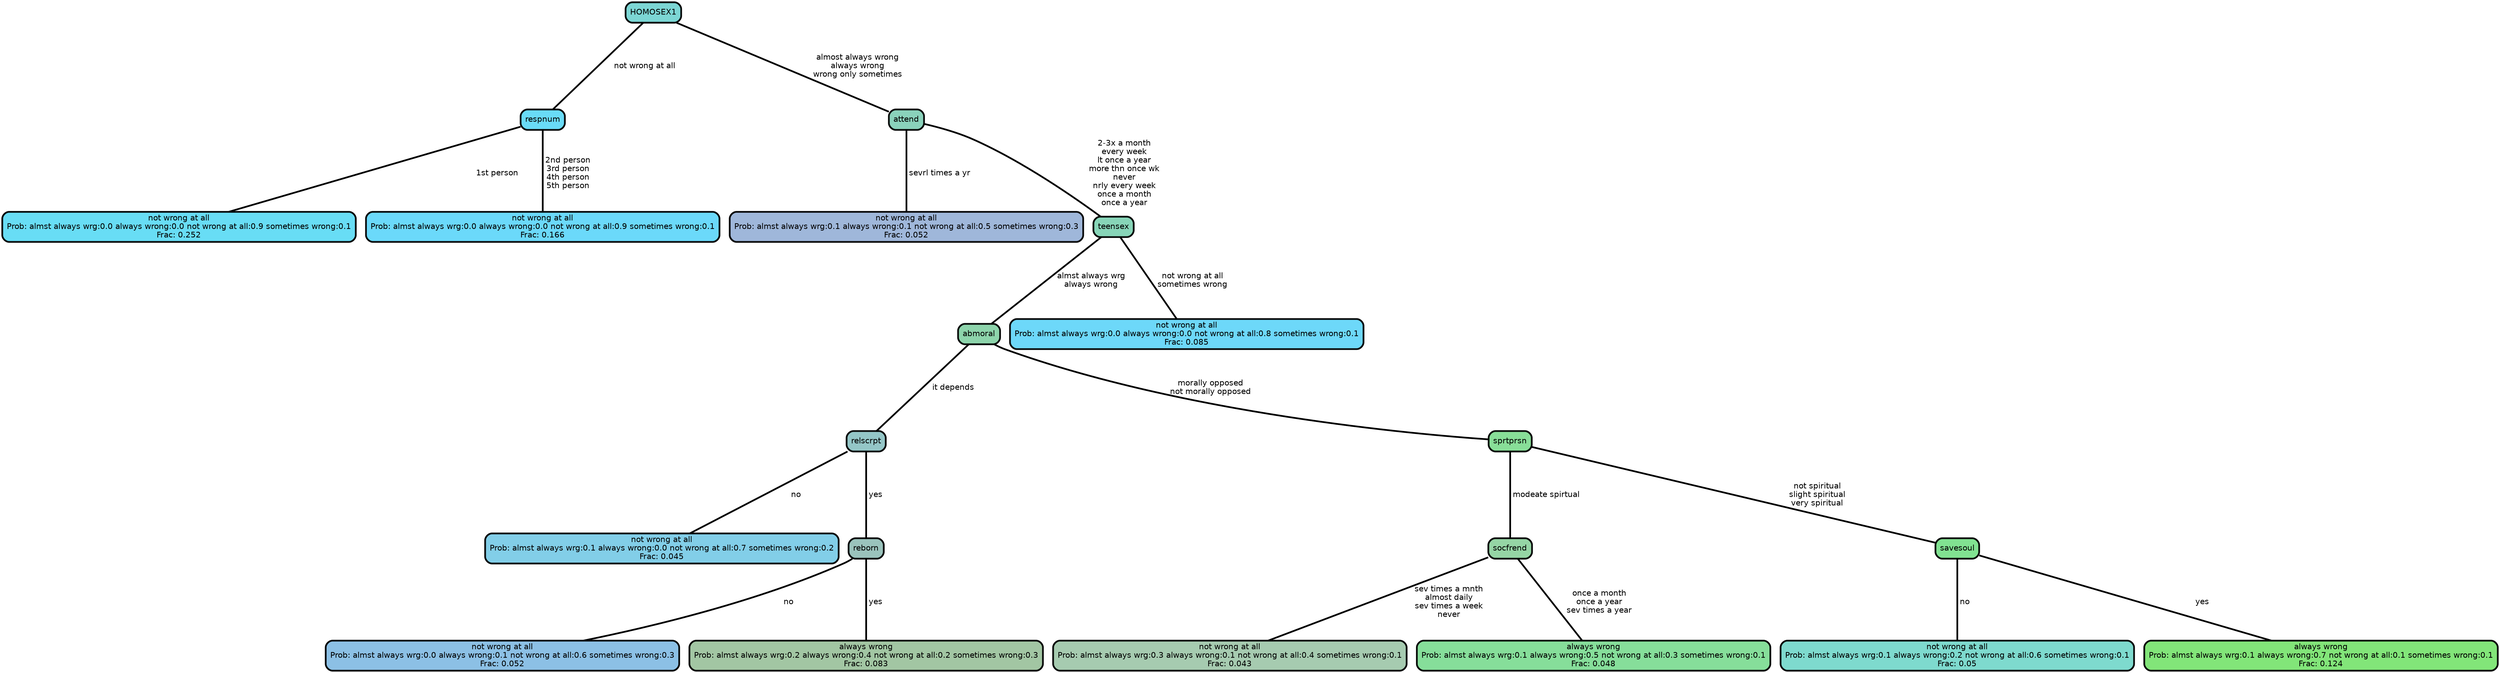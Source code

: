 graph Tree {
node [shape=box, style="filled, rounded",color="black",penwidth="3",fontcolor="black",                 fontname=helvetica] ;
graph [ranksep="0 equally", splines=straight,                 bgcolor=transparent, dpi=200] ;
edge [fontname=helvetica, color=black] ;
0 [label="not wrong at all
Prob: almst always wrg:0.0 always wrong:0.0 not wrong at all:0.9 sometimes wrong:0.1
Frac: 0.252", fillcolor="#68ddf5"] ;
1 [label="respnum", fillcolor="#69dbf7"] ;
2 [label="not wrong at all
Prob: almst always wrg:0.0 always wrong:0.0 not wrong at all:0.9 sometimes wrong:0.1
Frac: 0.166", fillcolor="#6bd9fa"] ;
3 [label="HOMOSEX1", fillcolor="#7cd6d4"] ;
4 [label="not wrong at all
Prob: almst always wrg:0.1 always wrong:0.1 not wrong at all:0.5 sometimes wrong:0.3
Frac: 0.052", fillcolor="#9fb7da"] ;
5 [label="attend", fillcolor="#8ad2bb"] ;
6 [label="not wrong at all
Prob: almst always wrg:0.1 always wrong:0.0 not wrong at all:0.7 sometimes wrong:0.2
Frac: 0.045", fillcolor="#82cee8"] ;
7 [label="relscrpt", fillcolor="#94c6c7"] ;
8 [label="not wrong at all
Prob: almst always wrg:0.0 always wrong:0.1 not wrong at all:0.6 sometimes wrong:0.3
Frac: 0.052", fillcolor="#8cc0e5"] ;
9 [label="reborn", fillcolor="#9ac3bc"] ;
10 [label="always wrong
Prob: almst always wrg:0.2 always wrong:0.4 not wrong at all:0.2 sometimes wrong:0.3
Frac: 0.083", fillcolor="#a2c6a3"] ;
11 [label="abmoral", fillcolor="#8dd4ab"] ;
12 [label="not wrong at all
Prob: almst always wrg:0.3 always wrong:0.1 not wrong at all:0.4 sometimes wrong:0.1
Frac: 0.043", fillcolor="#a6cbb0"] ;
13 [label="socfrend", fillcolor="#95d5a5"] ;
14 [label="always wrong
Prob: almst always wrg:0.1 always wrong:0.5 not wrong at all:0.3 sometimes wrong:0.1
Frac: 0.048", fillcolor="#86de9a"] ;
15 [label="sprtprsn", fillcolor="#88de98"] ;
16 [label="not wrong at all
Prob: almst always wrg:0.1 always wrong:0.2 not wrong at all:0.6 sometimes wrong:0.1
Frac: 0.05", fillcolor="#7edace"] ;
17 [label="savesoul", fillcolor="#81e291"] ;
18 [label="always wrong
Prob: almst always wrg:0.1 always wrong:0.7 not wrong at all:0.1 sometimes wrong:0.1
Frac: 0.124", fillcolor="#82e579"] ;
19 [label="teensex", fillcolor="#87d5b8"] ;
20 [label="not wrong at all
Prob: almst always wrg:0.0 always wrong:0.0 not wrong at all:0.8 sometimes wrong:0.1
Frac: 0.085", fillcolor="#6dd8f9"] ;
1 -- 0 [label=" 1st person",penwidth=3] ;
1 -- 2 [label=" 2nd person\n 3rd person\n 4th person\n 5th person",penwidth=3] ;
3 -- 1 [label=" not wrong at all",penwidth=3] ;
3 -- 5 [label=" almost always wrong\n always wrong\n wrong only sometimes",penwidth=3] ;
5 -- 4 [label=" sevrl times a yr",penwidth=3] ;
5 -- 19 [label=" 2-3x a month\n every week\n lt once a year\n more thn once wk\n never\n nrly every week\n once a month\n once a year",penwidth=3] ;
7 -- 6 [label=" no",penwidth=3] ;
7 -- 9 [label=" yes",penwidth=3] ;
9 -- 8 [label=" no",penwidth=3] ;
9 -- 10 [label=" yes",penwidth=3] ;
11 -- 7 [label=" it depends",penwidth=3] ;
11 -- 15 [label=" morally opposed\n not morally opposed",penwidth=3] ;
13 -- 12 [label=" sev times a mnth\n almost daily\n sev times a week\n never",penwidth=3] ;
13 -- 14 [label=" once a month\n once a year\n sev times a year",penwidth=3] ;
15 -- 13 [label=" modeate spirtual",penwidth=3] ;
15 -- 17 [label=" not spiritual\n slight spiritual\n very spiritual",penwidth=3] ;
17 -- 16 [label=" no",penwidth=3] ;
17 -- 18 [label=" yes",penwidth=3] ;
19 -- 11 [label=" almst always wrg\n always wrong",penwidth=3] ;
19 -- 20 [label=" not wrong at all\n sometimes wrong",penwidth=3] ;
{rank = same;}}
